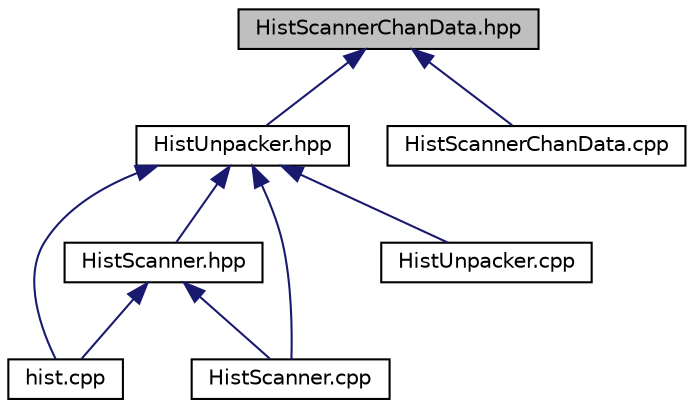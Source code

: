 digraph "HistScannerChanData.hpp"
{
  edge [fontname="Helvetica",fontsize="10",labelfontname="Helvetica",labelfontsize="10"];
  node [fontname="Helvetica",fontsize="10",shape=record];
  Node1 [label="HistScannerChanData.hpp",height=0.2,width=0.4,color="black", fillcolor="grey75", style="filled", fontcolor="black"];
  Node1 -> Node2 [dir="back",color="midnightblue",fontsize="10",style="solid",fontname="Helvetica"];
  Node2 [label="HistUnpacker.hpp",height=0.2,width=0.4,color="black", fillcolor="white", style="filled",URL="$db/d2f/_hist_unpacker_8hpp.html"];
  Node2 -> Node3 [dir="back",color="midnightblue",fontsize="10",style="solid",fontname="Helvetica"];
  Node3 [label="HistScanner.hpp",height=0.2,width=0.4,color="black", fillcolor="white", style="filled",URL="$dd/d60/_hist_scanner_8hpp.html"];
  Node3 -> Node4 [dir="back",color="midnightblue",fontsize="10",style="solid",fontname="Helvetica"];
  Node4 [label="hist.cpp",height=0.2,width=0.4,color="black", fillcolor="white", style="filled",URL="$db/d00/hist_8cpp.html"];
  Node3 -> Node5 [dir="back",color="midnightblue",fontsize="10",style="solid",fontname="Helvetica"];
  Node5 [label="HistScanner.cpp",height=0.2,width=0.4,color="black", fillcolor="white", style="filled",URL="$d0/d18/_hist_scanner_8cpp.html"];
  Node2 -> Node4 [dir="back",color="midnightblue",fontsize="10",style="solid",fontname="Helvetica"];
  Node2 -> Node5 [dir="back",color="midnightblue",fontsize="10",style="solid",fontname="Helvetica"];
  Node2 -> Node6 [dir="back",color="midnightblue",fontsize="10",style="solid",fontname="Helvetica"];
  Node6 [label="HistUnpacker.cpp",height=0.2,width=0.4,color="black", fillcolor="white", style="filled",URL="$da/dff/_hist_unpacker_8cpp.html"];
  Node1 -> Node7 [dir="back",color="midnightblue",fontsize="10",style="solid",fontname="Helvetica"];
  Node7 [label="HistScannerChanData.cpp",height=0.2,width=0.4,color="black", fillcolor="white", style="filled",URL="$dd/d0e/_hist_scanner_chan_data_8cpp.html"];
}
